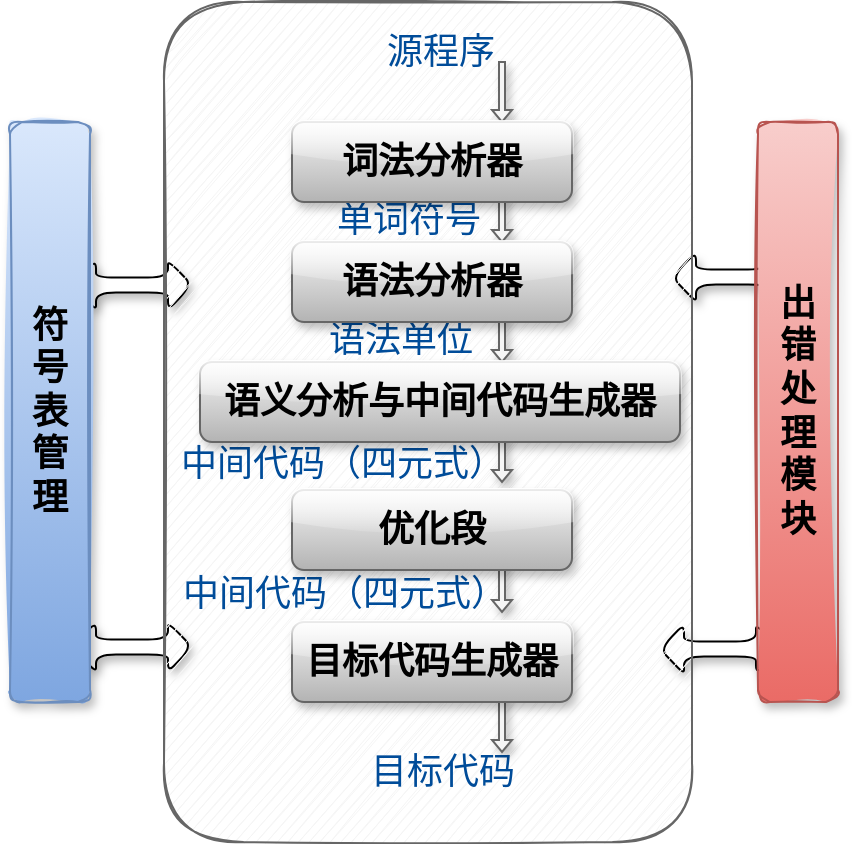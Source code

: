 <mxfile version="16.1.2" type="device"><diagram id="vaNt1ztsnrqFB5GLTaaD" name="第 1 页"><mxGraphModel dx="650" dy="508" grid="1" gridSize="10" guides="1" tooltips="1" connect="1" arrows="1" fold="1" page="1" pageScale="1" pageWidth="827" pageHeight="1169" math="0" shadow="0"><root><mxCell id="0"/><mxCell id="1" parent="0"/><mxCell id="AZBnG7yD8YzYMJ4aBYS6-28" value="" style="shape=doubleArrow;whiteSpace=wrap;html=1;rounded=1;shadow=1;glass=0;labelBorderColor=none;sketch=0;fontFamily=Verdana;fontSize=18;fontColor=#004C99;fillColor=default;gradientColor=none;" vertex="1" parent="1"><mxGeometry x="230" y="320" width="60" height="25" as="geometry"/></mxCell><mxCell id="AZBnG7yD8YzYMJ4aBYS6-29" value="" style="shape=doubleArrow;whiteSpace=wrap;html=1;rounded=1;shadow=1;glass=0;labelBorderColor=none;sketch=0;fontFamily=Verdana;fontSize=18;fontColor=#004C99;fillColor=default;gradientColor=none;" vertex="1" parent="1"><mxGeometry x="530" y="135" width="60" height="25" as="geometry"/></mxCell><mxCell id="AZBnG7yD8YzYMJ4aBYS6-30" value="" style="shape=doubleArrow;whiteSpace=wrap;html=1;rounded=1;shadow=1;glass=0;labelBorderColor=none;sketch=0;fontFamily=Verdana;fontSize=18;fontColor=#004C99;fillColor=default;gradientColor=none;" vertex="1" parent="1"><mxGeometry x="524" y="321" width="60" height="25" as="geometry"/></mxCell><mxCell id="AZBnG7yD8YzYMJ4aBYS6-27" value="" style="shape=doubleArrow;whiteSpace=wrap;html=1;rounded=1;shadow=1;glass=0;labelBorderColor=none;sketch=0;fontFamily=Verdana;fontSize=18;fontColor=#004C99;fillColor=default;gradientColor=none;" vertex="1" parent="1"><mxGeometry x="230" y="139" width="60" height="25" as="geometry"/></mxCell><mxCell id="AZBnG7yD8YzYMJ4aBYS6-25" value="" style="rounded=1;whiteSpace=wrap;html=1;shadow=0;glass=0;labelBorderColor=none;sketch=1;fontFamily=Verdana;fontSize=18;fillColor=#f5f5f5;strokeColor=#666666;fontColor=#333333;" vertex="1" parent="1"><mxGeometry x="276" y="10" width="264" height="420" as="geometry"/></mxCell><mxCell id="AZBnG7yD8YzYMJ4aBYS6-15" value="&lt;font face=&quot;隶书&quot;&gt;中间代码（四元式）&lt;/font&gt;" style="text;html=1;align=center;verticalAlign=middle;resizable=0;points=[];autosize=1;strokeColor=none;fillColor=none;fontSize=18;fontColor=#004C99;" vertex="1" parent="1"><mxGeometry x="275" y="226" width="180" height="30" as="geometry"/></mxCell><mxCell id="AZBnG7yD8YzYMJ4aBYS6-21" value="&lt;font face=&quot;隶书&quot;&gt;中间代码（四元式）&lt;/font&gt;" style="text;html=1;align=center;verticalAlign=middle;resizable=0;points=[];autosize=1;strokeColor=none;fillColor=none;fontSize=18;fontColor=#004C99;" vertex="1" parent="1"><mxGeometry x="276" y="291" width="180" height="30" as="geometry"/></mxCell><mxCell id="AZBnG7yD8YzYMJ4aBYS6-7" value="&lt;font face=&quot;楷体&quot; style=&quot;font-size: 18px&quot;&gt;符&lt;br&gt;号&lt;br&gt;表&lt;br&gt;管&lt;br&gt;理&lt;/font&gt;" style="rounded=1;whiteSpace=wrap;html=1;fontSize=18;fontStyle=1;shadow=1;sketch=1;glass=0;fillColor=#dae8fc;strokeColor=#6c8ebf;gradientColor=#7ea6e0;" vertex="1" parent="1"><mxGeometry x="199" y="70" width="40" height="290" as="geometry"/></mxCell><mxCell id="AZBnG7yD8YzYMJ4aBYS6-8" value="&lt;font face=&quot;楷体&quot; style=&quot;font-size: 18px&quot;&gt;出&lt;br&gt;错&lt;br&gt;处&lt;br&gt;理&lt;br&gt;模&lt;br&gt;块&lt;br&gt;&lt;/font&gt;" style="rounded=1;whiteSpace=wrap;html=1;fontSize=18;fontStyle=1;fillColor=#f8cecc;strokeColor=#b85450;shadow=1;glass=0;sketch=1;gradientColor=#ea6b66;" vertex="1" parent="1"><mxGeometry x="573" y="70" width="40" height="290" as="geometry"/></mxCell><mxCell id="AZBnG7yD8YzYMJ4aBYS6-9" value="&lt;font face=&quot;隶书&quot;&gt;源程序&lt;/font&gt;" style="text;html=1;align=center;verticalAlign=middle;resizable=0;points=[];autosize=1;strokeColor=none;fillColor=none;fontSize=18;fontColor=#004C99;" vertex="1" parent="1"><mxGeometry x="379" y="20" width="70" height="30" as="geometry"/></mxCell><mxCell id="AZBnG7yD8YzYMJ4aBYS6-10" value="" style="shape=singleArrow;direction=south;whiteSpace=wrap;html=1;fontFamily=Verdana;fontSize=18;fillColor=#f5f5f5;sketch=0;shadow=1;strokeColor=#666666;fontColor=#333333;" vertex="1" parent="1"><mxGeometry x="440" y="40" width="10" height="30" as="geometry"/></mxCell><mxCell id="AZBnG7yD8YzYMJ4aBYS6-11" value="&lt;font face=&quot;隶书&quot;&gt;单词符号&lt;/font&gt;" style="text;html=1;align=center;verticalAlign=middle;resizable=0;points=[];autosize=1;strokeColor=none;fillColor=none;fontSize=18;fontColor=#004C99;" vertex="1" parent="1"><mxGeometry x="353" y="104" width="90" height="30" as="geometry"/></mxCell><mxCell id="AZBnG7yD8YzYMJ4aBYS6-12" value="" style="shape=singleArrow;direction=south;whiteSpace=wrap;html=1;fontFamily=Verdana;fontSize=18;fillColor=#f5f5f5;sketch=0;shadow=1;strokeColor=#666666;fontColor=#333333;" vertex="1" parent="1"><mxGeometry x="440" y="100" width="10" height="30" as="geometry"/></mxCell><mxCell id="AZBnG7yD8YzYMJ4aBYS6-13" value="&lt;font face=&quot;隶书&quot;&gt;语法单位&lt;/font&gt;" style="text;html=1;align=center;verticalAlign=middle;resizable=0;points=[];autosize=1;strokeColor=none;fillColor=none;fontSize=18;fontColor=#004C99;" vertex="1" parent="1"><mxGeometry x="349" y="164" width="90" height="30" as="geometry"/></mxCell><mxCell id="AZBnG7yD8YzYMJ4aBYS6-14" value="" style="shape=singleArrow;direction=south;whiteSpace=wrap;html=1;fontFamily=Verdana;fontSize=18;fillColor=#f5f5f5;sketch=0;shadow=1;strokeColor=#666666;fontColor=#333333;" vertex="1" parent="1"><mxGeometry x="440" y="160" width="10" height="30" as="geometry"/></mxCell><mxCell id="AZBnG7yD8YzYMJ4aBYS6-16" value="" style="shape=singleArrow;direction=south;whiteSpace=wrap;html=1;fontFamily=Verdana;fontSize=18;fillColor=#f5f5f5;sketch=0;shadow=1;strokeColor=#666666;fontColor=#333333;" vertex="1" parent="1"><mxGeometry x="440" y="220" width="10" height="30" as="geometry"/></mxCell><mxCell id="AZBnG7yD8YzYMJ4aBYS6-18" value="" style="shape=singleArrow;direction=south;whiteSpace=wrap;html=1;fontFamily=Verdana;fontSize=18;fillColor=#f5f5f5;sketch=0;shadow=1;strokeColor=#666666;fontColor=#333333;" vertex="1" parent="1"><mxGeometry x="440" y="285" width="10" height="30" as="geometry"/></mxCell><mxCell id="AZBnG7yD8YzYMJ4aBYS6-19" value="&lt;font face=&quot;隶书&quot;&gt;目标代码&lt;/font&gt;" style="text;html=1;align=center;verticalAlign=middle;resizable=0;points=[];autosize=1;strokeColor=none;fillColor=none;fontSize=18;fontColor=#004C99;" vertex="1" parent="1"><mxGeometry x="370" y="380" width="90" height="30" as="geometry"/></mxCell><mxCell id="AZBnG7yD8YzYMJ4aBYS6-20" value="" style="shape=singleArrow;direction=south;whiteSpace=wrap;html=1;fontFamily=Verdana;fontSize=18;fillColor=#f5f5f5;sketch=0;shadow=1;strokeColor=#666666;fontColor=#333333;" vertex="1" parent="1"><mxGeometry x="440" y="355" width="10" height="30" as="geometry"/></mxCell><mxCell id="AZBnG7yD8YzYMJ4aBYS6-2" value="&lt;font face=&quot;楷体&quot; style=&quot;font-size: 18px&quot;&gt;词法分析器&lt;/font&gt;" style="rounded=1;whiteSpace=wrap;html=1;fontStyle=1;labelBorderColor=none;fillColor=#f5f5f5;shadow=1;sketch=0;gradientColor=#b3b3b3;strokeColor=#666666;glass=1;" vertex="1" parent="1"><mxGeometry x="340" y="70" width="140" height="40" as="geometry"/></mxCell><mxCell id="AZBnG7yD8YzYMJ4aBYS6-3" value="&lt;font face=&quot;楷体&quot; style=&quot;font-size: 18px&quot;&gt;&lt;b&gt;语法分析器&lt;/b&gt;&lt;/font&gt;" style="rounded=1;whiteSpace=wrap;html=1;fillColor=#f5f5f5;shadow=1;sketch=0;gradientColor=#b3b3b3;strokeColor=#666666;glass=1;" vertex="1" parent="1"><mxGeometry x="340" y="130" width="140" height="40" as="geometry"/></mxCell><mxCell id="AZBnG7yD8YzYMJ4aBYS6-4" value="&lt;font face=&quot;楷体&quot; style=&quot;font-size: 18px&quot;&gt;语义分析与中间代码生成器&lt;/font&gt;" style="rounded=1;whiteSpace=wrap;html=1;fontStyle=1;fillColor=#f5f5f5;shadow=1;sketch=0;gradientColor=#b3b3b3;strokeColor=#666666;glass=1;" vertex="1" parent="1"><mxGeometry x="294" y="190" width="240" height="40" as="geometry"/></mxCell><mxCell id="AZBnG7yD8YzYMJ4aBYS6-5" value="&lt;font face=&quot;楷体&quot; style=&quot;font-size: 18px&quot;&gt;优化段&lt;/font&gt;" style="rounded=1;whiteSpace=wrap;html=1;fontStyle=1;fillColor=#f5f5f5;shadow=1;sketch=0;gradientColor=#b3b3b3;strokeColor=#666666;glass=1;" vertex="1" parent="1"><mxGeometry x="340" y="254" width="140" height="40" as="geometry"/></mxCell><mxCell id="AZBnG7yD8YzYMJ4aBYS6-6" value="&lt;font face=&quot;楷体&quot; style=&quot;font-size: 18px&quot;&gt;目标代码生成器&lt;/font&gt;" style="rounded=1;whiteSpace=wrap;html=1;fontStyle=1;fillColor=#f5f5f5;shadow=1;sketch=0;gradientColor=#b3b3b3;strokeColor=#666666;glass=1;" vertex="1" parent="1"><mxGeometry x="340" y="320" width="140" height="40" as="geometry"/></mxCell></root></mxGraphModel></diagram></mxfile>